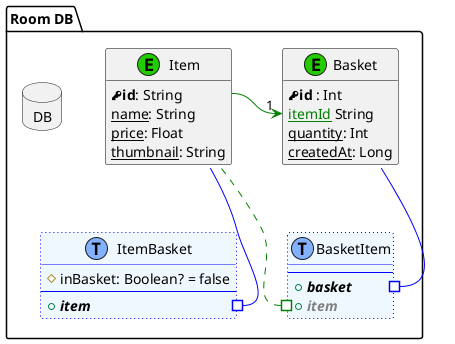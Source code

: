 @startuml

!define Entity(name,desc) entity name as "desc" << (E,#22cc00) >> #line:black;
!define DataView(name,desc) class name as "desc" << (D,#ffd800) >> #line:black;
!define TransferClass(name,desc) class name as "desc" << (T,#84b1ff) >> #aliceblue;line:blue;line.dotted;

!define primary_key(x) <&key><b>x</b>
!define unique(x) <color:green>x</color>
!define not_null(x) <u>x</u>

!define embedded(x) <i><b>x</b></i>
!define relation(x) <color:gray>x</color>

' entities
package Room-DB as "Room DB" {
    database DB as "DB" {
    }

    Entity(Item, "Item") {
        primary_key(id): String
        not_null(name): String
        not_null(price): Float
        not_null(thumbnail): String
    }
    hide Item methods

    TransferClass(ItemBasket, "ItemBasket") {
        # inBasket: Boolean? = false
        --
        + embedded(item)
    }
    Item -[#blue]-# ItemBasket::item

    '------------------------------

    Entity(Basket, "Basket") {
        primary_key(id) : Int
        not_null(unique(itemId)) String
        not_null(quantity): Int
        not_null(createdAt): Long
    }
    hide Basket methods

    TransferClass(BasketItem, "BasketItem") {
        --
        + embedded(basket)
        + relation(embedded(item))
    }
    Basket -[#blue]-# BasketItem::basket

    '------------------------------

    Item::id -[#green]> "1" Basket::item
    Item .[#green].# BasketItem::item
}

newpage

scale 0.8

'############# legend ###############
skinparam nodesep 5

Entity(_entity, "<b>Entity</b>")
hide _entity members

DataView(_data_view, "DataView")
hide _data_view members

TransferClass(_transfer_class, "TransferClass")
hide _transfer_class members

_entity -[hidden] _data_view
_data_view -[hidden] _transfer_class

@enduml

